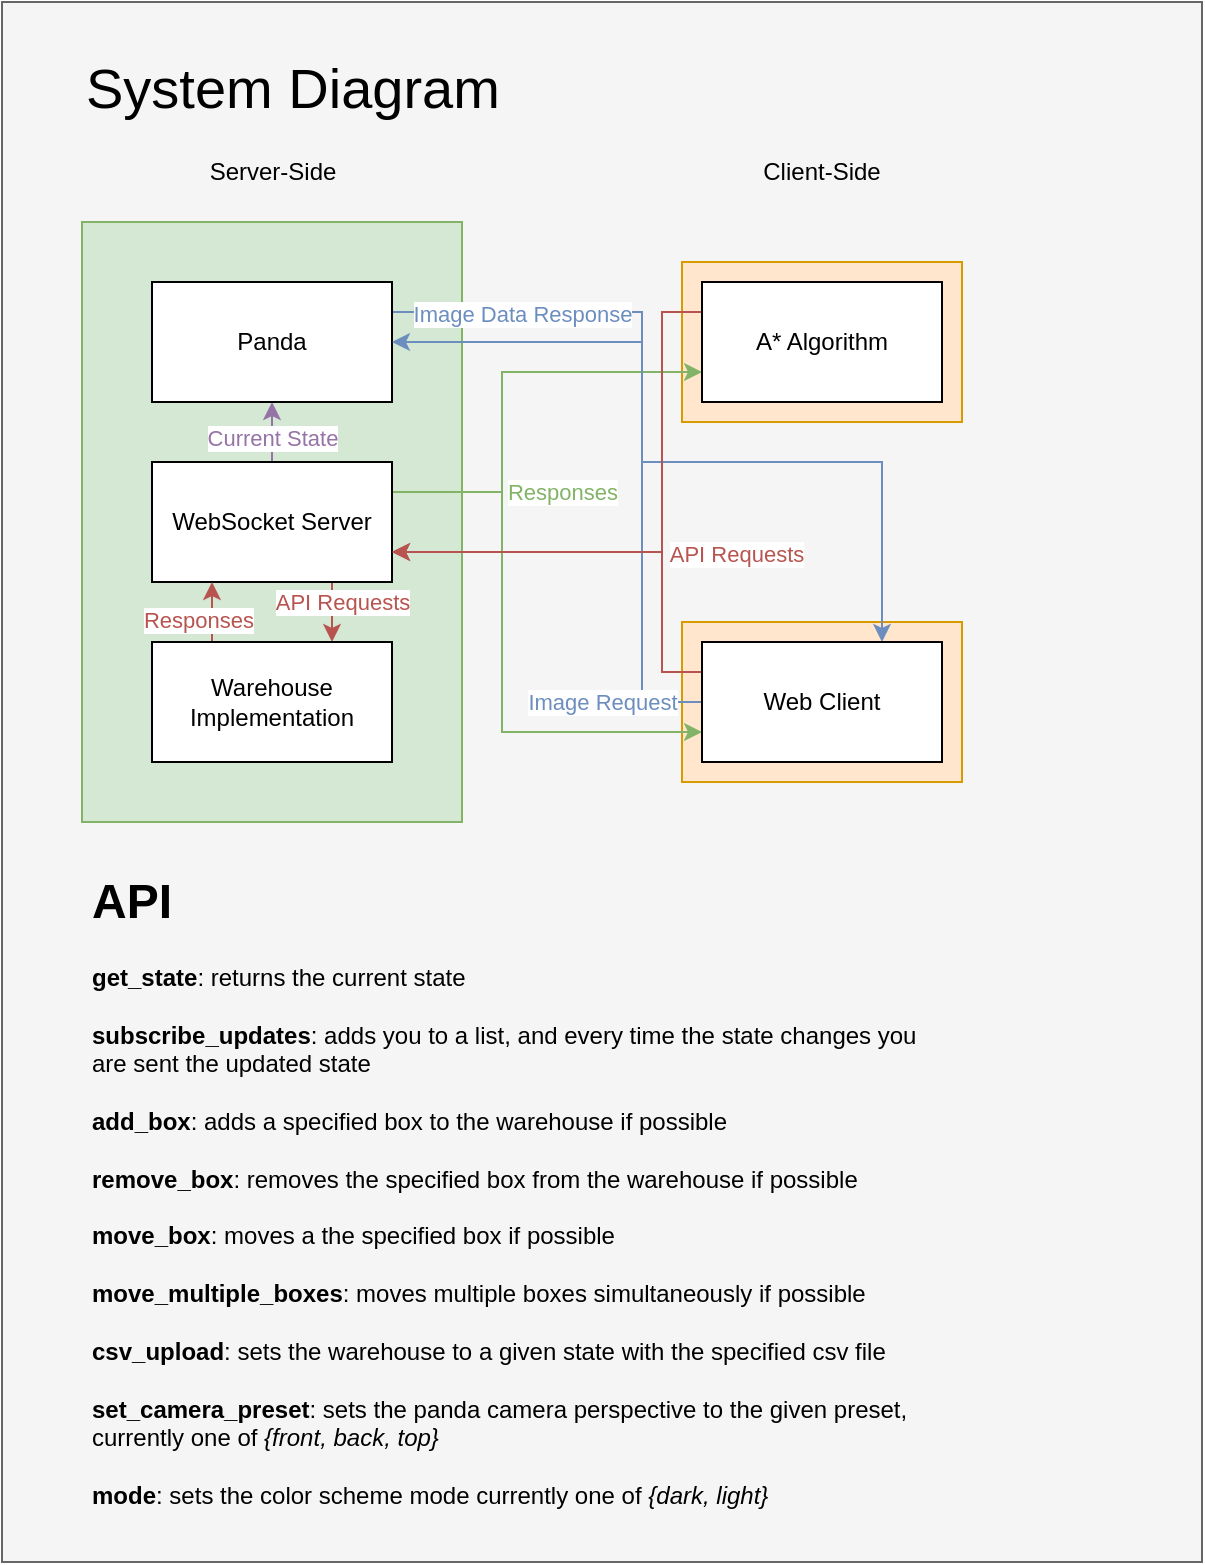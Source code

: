 <mxfile version="20.8.20" type="device"><diagram name="Page-1" id="GyiKQTaDfooTP-QveUfM"><mxGraphModel dx="1434" dy="771" grid="1" gridSize="10" guides="1" tooltips="1" connect="1" arrows="1" fold="1" page="1" pageScale="1" pageWidth="850" pageHeight="1100" math="0" shadow="0"><root><mxCell id="0"/><mxCell id="1" parent="0"/><mxCell id="6fBLIBJJn_pcMuDg4xL3-40" value="" style="rounded=0;whiteSpace=wrap;html=1;fillColor=#f5f5f5;fontColor=#333333;strokeColor=#666666;" parent="1" vertex="1"><mxGeometry x="40" y="210" width="600" height="780" as="geometry"/></mxCell><mxCell id="6fBLIBJJn_pcMuDg4xL3-32" value="" style="rounded=0;whiteSpace=wrap;html=1;fillColor=#ffe6cc;strokeColor=#d79b00;" parent="1" vertex="1"><mxGeometry x="380" y="520" width="140" height="80" as="geometry"/></mxCell><mxCell id="6fBLIBJJn_pcMuDg4xL3-31" value="" style="rounded=0;whiteSpace=wrap;html=1;fillColor=#ffe6cc;strokeColor=#d79b00;" parent="1" vertex="1"><mxGeometry x="380" y="340" width="140" height="80" as="geometry"/></mxCell><mxCell id="6fBLIBJJn_pcMuDg4xL3-7" value="" style="rounded=0;whiteSpace=wrap;html=1;fillColor=#d5e8d4;strokeColor=#82b366;" parent="1" vertex="1"><mxGeometry x="80" y="320" width="190" height="300" as="geometry"/></mxCell><mxCell id="6fBLIBJJn_pcMuDg4xL3-15" style="edgeStyle=orthogonalEdgeStyle;rounded=0;orthogonalLoop=1;jettySize=auto;html=1;exitX=1;exitY=0.25;exitDx=0;exitDy=0;entryX=0;entryY=0.75;entryDx=0;entryDy=0;fillColor=#d5e8d4;strokeColor=#82b366;" parent="1" source="6fBLIBJJn_pcMuDg4xL3-1" target="6fBLIBJJn_pcMuDg4xL3-5" edge="1"><mxGeometry relative="1" as="geometry"><Array as="points"><mxPoint x="290" y="455"/><mxPoint x="290" y="575"/></Array></mxGeometry></mxCell><mxCell id="6fBLIBJJn_pcMuDg4xL3-16" value="Responses" style="edgeLabel;html=1;align=center;verticalAlign=middle;resizable=0;points=[];fontColor=#82b366;" parent="6fBLIBJJn_pcMuDg4xL3-15" vertex="1" connectable="0"><mxGeometry x="0.472" y="-1" relative="1" as="geometry"><mxPoint x="2" y="-121" as="offset"/></mxGeometry></mxCell><mxCell id="6fBLIBJJn_pcMuDg4xL3-17" style="edgeStyle=orthogonalEdgeStyle;rounded=0;orthogonalLoop=1;jettySize=auto;html=1;exitX=1;exitY=0.25;exitDx=0;exitDy=0;entryX=0;entryY=0.75;entryDx=0;entryDy=0;fillColor=#d5e8d4;strokeColor=#82b366;" parent="1" source="6fBLIBJJn_pcMuDg4xL3-1" target="6fBLIBJJn_pcMuDg4xL3-6" edge="1"><mxGeometry relative="1" as="geometry"><Array as="points"><mxPoint x="290" y="455"/><mxPoint x="290" y="395"/></Array></mxGeometry></mxCell><mxCell id="6fBLIBJJn_pcMuDg4xL3-18" style="edgeStyle=orthogonalEdgeStyle;rounded=0;orthogonalLoop=1;jettySize=auto;html=1;exitX=0.75;exitY=1;exitDx=0;exitDy=0;entryX=0.75;entryY=0;entryDx=0;entryDy=0;strokeColor=#B85450;" parent="1" source="6fBLIBJJn_pcMuDg4xL3-1" target="6fBLIBJJn_pcMuDg4xL3-3" edge="1"><mxGeometry relative="1" as="geometry"/></mxCell><mxCell id="6fBLIBJJn_pcMuDg4xL3-30" value="&lt;div&gt;API Requests&lt;/div&gt;" style="edgeLabel;html=1;align=center;verticalAlign=middle;resizable=1;points=[];movable=1;rotatable=1;deletable=1;editable=1;locked=0;connectable=1;fontColor=#B85450;" parent="6fBLIBJJn_pcMuDg4xL3-18" vertex="1" connectable="0"><mxGeometry x="0.215" relative="1" as="geometry"><mxPoint x="5" y="-8" as="offset"/></mxGeometry></mxCell><mxCell id="6fBLIBJJn_pcMuDg4xL3-22" style="edgeStyle=orthogonalEdgeStyle;rounded=0;orthogonalLoop=1;jettySize=auto;html=1;exitX=0.5;exitY=0;exitDx=0;exitDy=0;entryX=0.5;entryY=1;entryDx=0;entryDy=0;fillColor=#e1d5e7;strokeColor=#9673A6;" parent="1" source="6fBLIBJJn_pcMuDg4xL3-1" target="6fBLIBJJn_pcMuDg4xL3-2" edge="1"><mxGeometry relative="1" as="geometry"/></mxCell><mxCell id="6fBLIBJJn_pcMuDg4xL3-23" value="Current State" style="edgeLabel;html=1;align=center;verticalAlign=middle;resizable=0;points=[];fontColor=#9673A6;" parent="6fBLIBJJn_pcMuDg4xL3-22" vertex="1" connectable="0"><mxGeometry x="-0.179" relative="1" as="geometry"><mxPoint as="offset"/></mxGeometry></mxCell><mxCell id="6fBLIBJJn_pcMuDg4xL3-1" value="WebSocket Server" style="rounded=0;whiteSpace=wrap;html=1;" parent="1" vertex="1"><mxGeometry x="115" y="440" width="120" height="60" as="geometry"/></mxCell><mxCell id="6fBLIBJJn_pcMuDg4xL3-27" style="edgeStyle=orthogonalEdgeStyle;rounded=0;orthogonalLoop=1;jettySize=auto;html=1;exitX=1;exitY=0.25;exitDx=0;exitDy=0;entryX=0.75;entryY=0;entryDx=0;entryDy=0;fillColor=#dae8fc;strokeColor=#6c8ebf;" parent="1" source="6fBLIBJJn_pcMuDg4xL3-2" target="6fBLIBJJn_pcMuDg4xL3-5" edge="1"><mxGeometry relative="1" as="geometry"><Array as="points"><mxPoint x="360" y="365"/><mxPoint x="360" y="440"/><mxPoint x="480" y="440"/></Array></mxGeometry></mxCell><mxCell id="6fBLIBJJn_pcMuDg4xL3-28" value="Image Data Response" style="edgeLabel;html=1;align=center;verticalAlign=middle;resizable=0;points=[];fontColor=#6C8EBF;" parent="6fBLIBJJn_pcMuDg4xL3-27" vertex="1" connectable="0"><mxGeometry x="0.701" y="1" relative="1" as="geometry"><mxPoint x="-181" y="-103" as="offset"/></mxGeometry></mxCell><mxCell id="6fBLIBJJn_pcMuDg4xL3-2" value="Panda" style="rounded=0;whiteSpace=wrap;html=1;" parent="1" vertex="1"><mxGeometry x="115" y="350" width="120" height="60" as="geometry"/></mxCell><mxCell id="6fBLIBJJn_pcMuDg4xL3-20" style="edgeStyle=orthogonalEdgeStyle;rounded=0;orthogonalLoop=1;jettySize=auto;html=1;exitX=0.25;exitY=0;exitDx=0;exitDy=0;entryX=0.25;entryY=1;entryDx=0;entryDy=0;fillColor=#f8cecc;strokeColor=#b85450;" parent="1" source="6fBLIBJJn_pcMuDg4xL3-3" target="6fBLIBJJn_pcMuDg4xL3-1" edge="1"><mxGeometry relative="1" as="geometry"/></mxCell><mxCell id="6fBLIBJJn_pcMuDg4xL3-21" value="Responses" style="edgeLabel;html=1;align=center;verticalAlign=middle;resizable=0;points=[];fontColor=#B85450;" parent="6fBLIBJJn_pcMuDg4xL3-20" vertex="1" connectable="0"><mxGeometry x="0.204" relative="1" as="geometry"><mxPoint x="-7" y="7" as="offset"/></mxGeometry></mxCell><mxCell id="6fBLIBJJn_pcMuDg4xL3-3" value="Warehouse Implementation" style="rounded=0;whiteSpace=wrap;html=1;" parent="1" vertex="1"><mxGeometry x="115" y="530" width="120" height="60" as="geometry"/></mxCell><mxCell id="6fBLIBJJn_pcMuDg4xL3-11" style="edgeStyle=orthogonalEdgeStyle;rounded=0;orthogonalLoop=1;jettySize=auto;html=1;exitX=0;exitY=0.25;exitDx=0;exitDy=0;entryX=1;entryY=0.75;entryDx=0;entryDy=0;fillColor=#f8cecc;strokeColor=#b85450;" parent="1" source="6fBLIBJJn_pcMuDg4xL3-5" target="6fBLIBJJn_pcMuDg4xL3-1" edge="1"><mxGeometry relative="1" as="geometry"><Array as="points"><mxPoint x="370" y="545"/><mxPoint x="370" y="485"/></Array></mxGeometry></mxCell><mxCell id="6fBLIBJJn_pcMuDg4xL3-12" value="&lt;div&gt;API Requests&lt;/div&gt;" style="edgeLabel;html=1;align=center;verticalAlign=middle;resizable=0;points=[];fontColor=#B85450;" parent="6fBLIBJJn_pcMuDg4xL3-11" vertex="1" connectable="0"><mxGeometry x="0.168" y="-1" relative="1" as="geometry"><mxPoint x="82" y="2" as="offset"/></mxGeometry></mxCell><mxCell id="6fBLIBJJn_pcMuDg4xL3-25" style="edgeStyle=orthogonalEdgeStyle;rounded=0;orthogonalLoop=1;jettySize=auto;html=1;exitX=0;exitY=0.5;exitDx=0;exitDy=0;entryX=1;entryY=0.5;entryDx=0;entryDy=0;fillColor=#dae8fc;strokeColor=#6c8ebf;" parent="1" source="6fBLIBJJn_pcMuDg4xL3-5" target="6fBLIBJJn_pcMuDg4xL3-2" edge="1"><mxGeometry relative="1" as="geometry"><Array as="points"><mxPoint x="360" y="560"/><mxPoint x="360" y="380"/></Array></mxGeometry></mxCell><mxCell id="6fBLIBJJn_pcMuDg4xL3-26" value="Image Request" style="edgeLabel;html=1;align=center;verticalAlign=middle;resizable=0;points=[];fontColor=#6C8EBF;" parent="6fBLIBJJn_pcMuDg4xL3-25" vertex="1" connectable="0"><mxGeometry x="0.546" y="1" relative="1" as="geometry"><mxPoint x="29" y="179" as="offset"/></mxGeometry></mxCell><mxCell id="6fBLIBJJn_pcMuDg4xL3-5" value="&lt;div&gt;Web Client&lt;/div&gt;" style="rounded=0;whiteSpace=wrap;html=1;" parent="1" vertex="1"><mxGeometry x="390" y="530" width="120" height="60" as="geometry"/></mxCell><mxCell id="6fBLIBJJn_pcMuDg4xL3-13" style="edgeStyle=orthogonalEdgeStyle;rounded=0;orthogonalLoop=1;jettySize=auto;html=1;exitX=0;exitY=0.25;exitDx=0;exitDy=0;entryX=1;entryY=0.75;entryDx=0;entryDy=0;fillColor=#f8cecc;strokeColor=#B85450;" parent="1" source="6fBLIBJJn_pcMuDg4xL3-6" target="6fBLIBJJn_pcMuDg4xL3-1" edge="1"><mxGeometry relative="1" as="geometry"><Array as="points"><mxPoint x="370" y="365"/><mxPoint x="370" y="485"/></Array></mxGeometry></mxCell><mxCell id="6fBLIBJJn_pcMuDg4xL3-6" value="A* Algorithm" style="rounded=0;whiteSpace=wrap;html=1;" parent="1" vertex="1"><mxGeometry x="390" y="350" width="120" height="60" as="geometry"/></mxCell><mxCell id="6fBLIBJJn_pcMuDg4xL3-9" value="Server-Side" style="text;html=1;strokeColor=none;fillColor=none;align=center;verticalAlign=middle;whiteSpace=wrap;rounded=0;" parent="1" vertex="1"><mxGeometry x="137.5" y="280" width="75" height="30" as="geometry"/></mxCell><mxCell id="6fBLIBJJn_pcMuDg4xL3-10" value="Client-Side" style="text;html=1;strokeColor=none;fillColor=none;align=center;verticalAlign=middle;whiteSpace=wrap;rounded=0;" parent="1" vertex="1"><mxGeometry x="410" y="280" width="80" height="30" as="geometry"/></mxCell><mxCell id="6fBLIBJJn_pcMuDg4xL3-35" value="&lt;h1&gt;API&lt;br&gt;&lt;/h1&gt;&lt;div&gt;&lt;b&gt;get_state&lt;/b&gt;: returns the current state&lt;/div&gt;&lt;div&gt;&lt;br&gt;&lt;/div&gt;&lt;div&gt;&lt;b&gt;subscribe_updates&lt;/b&gt;: adds you to a list, and every time the state changes you are sent the updated state&lt;/div&gt;&lt;div&gt;&lt;br&gt;&lt;/div&gt;&lt;div&gt;&lt;b&gt;add_box&lt;/b&gt;: adds a specified box to the warehouse if possible&lt;/div&gt;&lt;div&gt;&lt;br&gt;&lt;/div&gt;&lt;div&gt;&lt;b&gt;remove_box&lt;/b&gt;: removes the specified box from the warehouse if possible&lt;/div&gt;&lt;div&gt;&lt;br&gt;&lt;/div&gt;&lt;div&gt;&lt;b&gt;move_box&lt;/b&gt;: moves a the specified box if possible&lt;/div&gt;&lt;div&gt;&lt;br&gt;&lt;/div&gt;&lt;div&gt;&lt;b&gt;move_multiple_boxes&lt;/b&gt;: moves multiple boxes simultaneously if possible&lt;br&gt;&lt;/div&gt;&lt;div&gt;&lt;br&gt;&lt;/div&gt;&lt;div&gt;&lt;b&gt;csv_upload&lt;/b&gt;: sets the warehouse to a given state with the specified csv file&lt;/div&gt;&lt;div&gt;&lt;br&gt;&lt;/div&gt;&lt;div&gt;&lt;b&gt;set_camera_preset&lt;/b&gt;: sets the panda camera perspective to the given preset, currently one of &lt;i&gt;{front, back, top}&lt;/i&gt;&lt;/div&gt;&lt;div&gt;&lt;i&gt;&lt;br&gt;&lt;/i&gt;&lt;/div&gt;&lt;div&gt;&lt;b&gt;mode&lt;/b&gt;: sets the color scheme mode currently one of &lt;i&gt;{dark, light}&lt;/i&gt;&lt;br&gt;&lt;/div&gt;&lt;div&gt;&lt;br&gt;&lt;/div&gt;" style="text;html=1;strokeColor=none;fillColor=none;spacing=5;spacingTop=-20;whiteSpace=wrap;overflow=hidden;rounded=0;" parent="1" vertex="1"><mxGeometry x="80" y="640" width="440" height="340" as="geometry"/></mxCell><mxCell id="6fBLIBJJn_pcMuDg4xL3-38" value="&lt;font style=&quot;font-size: 28px;&quot;&gt;System Diagram&lt;/font&gt;" style="text;html=1;align=left;verticalAlign=top;resizable=1;points=[];autosize=1;strokeColor=none;fillColor=none;movable=1;rotatable=1;deletable=1;editable=1;locked=0;connectable=1;labelPosition=center;verticalLabelPosition=middle;" parent="1" vertex="1"><mxGeometry x="80" y="230" width="230" height="50" as="geometry"/></mxCell></root></mxGraphModel></diagram></mxfile>